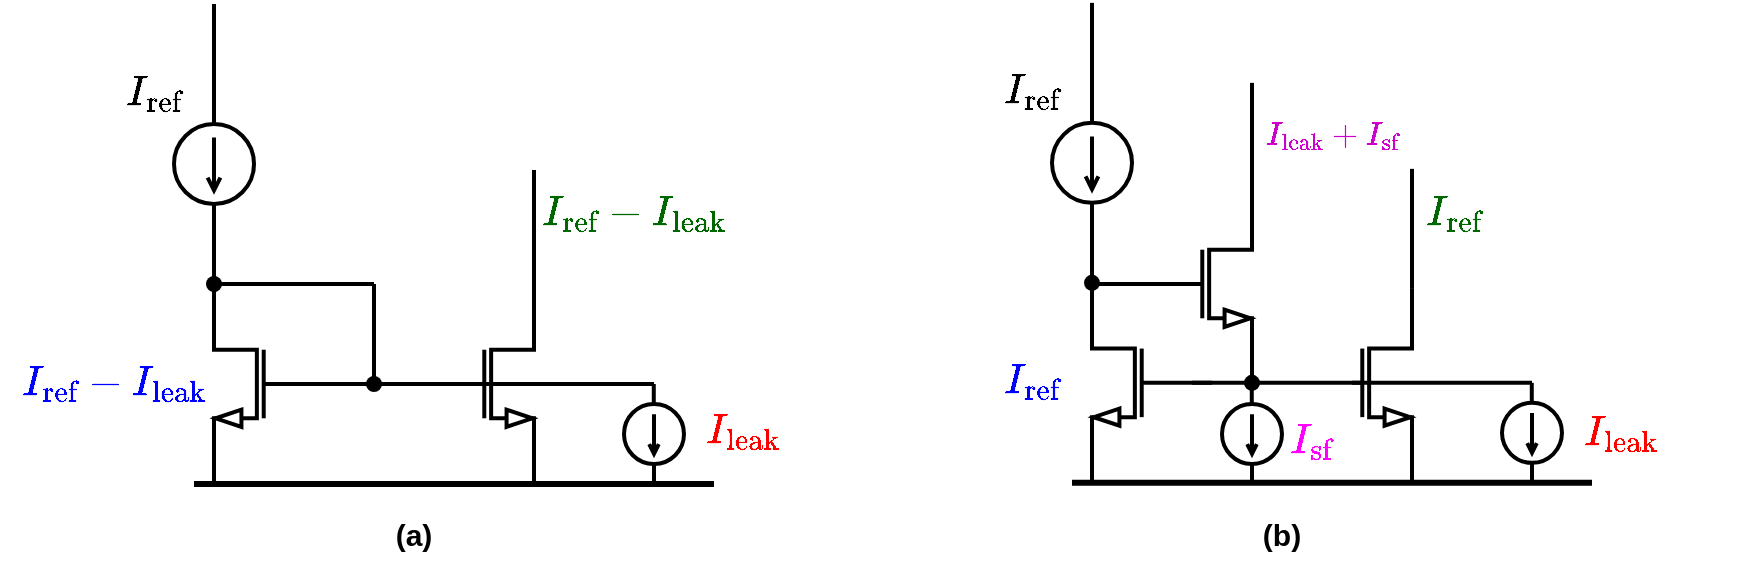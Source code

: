 <mxfile version="24.7.17">
  <diagram name="Page-1" id="-CErSVUspCgh4k0uHHSo">
    <mxGraphModel dx="1154" dy="685" grid="1" gridSize="10" guides="1" tooltips="1" connect="1" arrows="1" fold="1" page="1" pageScale="1" pageWidth="850" pageHeight="1100" math="1" shadow="0">
      <root>
        <mxCell id="0" />
        <mxCell id="1" parent="0" />
        <mxCell id="6nfeoU8okWl31p89dZ1C-1" value="" style="verticalLabelPosition=bottom;shadow=0;dashed=0;align=center;html=1;verticalAlign=top;shape=mxgraph.electrical.transistors.nmos;pointerEvents=1;strokeWidth=2;" vertex="1" parent="1">
          <mxGeometry x="300" y="350" width="60" height="100" as="geometry" />
        </mxCell>
        <mxCell id="6nfeoU8okWl31p89dZ1C-2" value="" style="verticalLabelPosition=bottom;shadow=0;dashed=0;align=center;html=1;verticalAlign=top;shape=mxgraph.electrical.transistors.nmos;pointerEvents=1;flipH=1;strokeWidth=2;" vertex="1" parent="1">
          <mxGeometry x="200" y="350" width="60" height="100" as="geometry" />
        </mxCell>
        <mxCell id="6nfeoU8okWl31p89dZ1C-3" value="" style="endArrow=none;html=1;rounded=0;entryX=0;entryY=0.5;entryDx=0;entryDy=0;entryPerimeter=0;strokeWidth=2;" edge="1" parent="1" target="6nfeoU8okWl31p89dZ1C-1">
          <mxGeometry width="50" height="50" relative="1" as="geometry">
            <mxPoint x="250" y="400" as="sourcePoint" />
            <mxPoint x="300" y="350" as="targetPoint" />
          </mxGeometry>
        </mxCell>
        <mxCell id="6nfeoU8okWl31p89dZ1C-4" value="" style="endArrow=none;html=1;rounded=0;exitDx=0;exitDy=0;exitPerimeter=0;strokeWidth=2;" edge="1" parent="1" source="6nfeoU8okWl31p89dZ1C-19">
          <mxGeometry width="50" height="50" relative="1" as="geometry">
            <mxPoint x="200" y="350" as="sourcePoint" />
            <mxPoint x="200" y="310" as="targetPoint" />
          </mxGeometry>
        </mxCell>
        <mxCell id="6nfeoU8okWl31p89dZ1C-6" value="" style="pointerEvents=1;verticalLabelPosition=bottom;shadow=0;dashed=0;align=center;html=1;verticalAlign=top;shape=mxgraph.electrical.signal_sources.source;aspect=fixed;points=[[0.5,0,0],[1,0.5,0],[0.5,1,0],[0,0.5,0]];elSignalType=dc2;strokeWidth=2;" vertex="1" parent="1">
          <mxGeometry x="180" y="270" width="40" height="40" as="geometry" />
        </mxCell>
        <mxCell id="6nfeoU8okWl31p89dZ1C-7" value="" style="endArrow=none;html=1;rounded=0;strokeWidth=2;" edge="1" parent="1">
          <mxGeometry width="50" height="50" relative="1" as="geometry">
            <mxPoint x="200" y="270" as="sourcePoint" />
            <mxPoint x="200" y="210" as="targetPoint" />
          </mxGeometry>
        </mxCell>
        <mxCell id="6nfeoU8okWl31p89dZ1C-8" value="" style="endArrow=none;html=1;rounded=0;strokeWidth=2;" edge="1" parent="1">
          <mxGeometry width="50" height="50" relative="1" as="geometry">
            <mxPoint x="200" y="350" as="sourcePoint" />
            <mxPoint x="280" y="350" as="targetPoint" />
          </mxGeometry>
        </mxCell>
        <mxCell id="6nfeoU8okWl31p89dZ1C-9" value="" style="endArrow=none;html=1;rounded=0;strokeWidth=2;" edge="1" parent="1">
          <mxGeometry width="50" height="50" relative="1" as="geometry">
            <mxPoint x="280" y="400" as="sourcePoint" />
            <mxPoint x="280" y="350" as="targetPoint" />
          </mxGeometry>
        </mxCell>
        <mxCell id="6nfeoU8okWl31p89dZ1C-10" value="" style="endArrow=none;html=1;rounded=0;strokeWidth=2;" edge="1" parent="1">
          <mxGeometry width="50" height="50" relative="1" as="geometry">
            <mxPoint x="360" y="353" as="sourcePoint" />
            <mxPoint x="360" y="293" as="targetPoint" />
          </mxGeometry>
        </mxCell>
        <mxCell id="6nfeoU8okWl31p89dZ1C-11" value="" style="endArrow=none;html=1;rounded=0;strokeWidth=3;" edge="1" parent="1">
          <mxGeometry width="50" height="50" relative="1" as="geometry">
            <mxPoint x="190" y="450" as="sourcePoint" />
            <mxPoint x="450" y="450" as="targetPoint" />
          </mxGeometry>
        </mxCell>
        <mxCell id="6nfeoU8okWl31p89dZ1C-12" value="" style="endArrow=none;html=1;rounded=0;strokeWidth=2;" edge="1" parent="1">
          <mxGeometry width="50" height="50" relative="1" as="geometry">
            <mxPoint x="360" y="450" as="sourcePoint" />
            <mxPoint x="360" y="430" as="targetPoint" />
          </mxGeometry>
        </mxCell>
        <mxCell id="6nfeoU8okWl31p89dZ1C-13" value="" style="endArrow=none;html=1;rounded=0;strokeWidth=2;" edge="1" parent="1">
          <mxGeometry width="50" height="50" relative="1" as="geometry">
            <mxPoint x="200" y="450" as="sourcePoint" />
            <mxPoint x="200" y="430" as="targetPoint" />
          </mxGeometry>
        </mxCell>
        <mxCell id="6nfeoU8okWl31p89dZ1C-14" value="" style="endArrow=none;html=1;rounded=0;strokeWidth=2;" edge="1" parent="1">
          <mxGeometry width="50" height="50" relative="1" as="geometry">
            <mxPoint x="330" y="400" as="sourcePoint" />
            <mxPoint x="420" y="400" as="targetPoint" />
          </mxGeometry>
        </mxCell>
        <mxCell id="6nfeoU8okWl31p89dZ1C-15" value="" style="pointerEvents=1;verticalLabelPosition=bottom;shadow=0;dashed=0;align=center;html=1;verticalAlign=top;shape=mxgraph.electrical.signal_sources.source;aspect=fixed;points=[[0.5,0,0],[1,0.5,0],[0.5,1,0],[0,0.5,0]];elSignalType=dc2;strokeWidth=2;" vertex="1" parent="1">
          <mxGeometry x="405" y="410" width="30" height="30" as="geometry" />
        </mxCell>
        <mxCell id="6nfeoU8okWl31p89dZ1C-16" value="" style="endArrow=none;html=1;rounded=0;strokeWidth=2;" edge="1" parent="1">
          <mxGeometry width="50" height="50" relative="1" as="geometry">
            <mxPoint x="420" y="450" as="sourcePoint" />
            <mxPoint x="420" y="440" as="targetPoint" />
          </mxGeometry>
        </mxCell>
        <mxCell id="6nfeoU8okWl31p89dZ1C-17" value="" style="endArrow=none;html=1;rounded=0;strokeWidth=2;" edge="1" parent="1">
          <mxGeometry width="50" height="50" relative="1" as="geometry">
            <mxPoint x="419.89" y="410" as="sourcePoint" />
            <mxPoint x="419.89" y="400" as="targetPoint" />
          </mxGeometry>
        </mxCell>
        <mxCell id="6nfeoU8okWl31p89dZ1C-18" value="" style="shape=waypoint;sketch=0;fillStyle=solid;size=6;pointerEvents=1;points=[];fillColor=none;resizable=0;rotatable=0;perimeter=centerPerimeter;snapToPoint=1;strokeWidth=2;" vertex="1" parent="1">
          <mxGeometry x="270" y="390" width="20" height="20" as="geometry" />
        </mxCell>
        <mxCell id="6nfeoU8okWl31p89dZ1C-20" value="" style="endArrow=none;html=1;rounded=0;exitX=0.999;exitY=0.016;exitDx=0;exitDy=0;exitPerimeter=0;strokeWidth=2;" edge="1" parent="1" source="6nfeoU8okWl31p89dZ1C-2" target="6nfeoU8okWl31p89dZ1C-19">
          <mxGeometry width="50" height="50" relative="1" as="geometry">
            <mxPoint x="200" y="354" as="sourcePoint" />
            <mxPoint x="200" y="310" as="targetPoint" />
          </mxGeometry>
        </mxCell>
        <mxCell id="6nfeoU8okWl31p89dZ1C-19" value="" style="shape=waypoint;sketch=0;fillStyle=solid;size=6;pointerEvents=1;points=[];fillColor=none;resizable=0;rotatable=0;perimeter=centerPerimeter;snapToPoint=1;strokeWidth=2;" vertex="1" parent="1">
          <mxGeometry x="190" y="340" width="20" height="20" as="geometry" />
        </mxCell>
        <mxCell id="6nfeoU8okWl31p89dZ1C-21" value="&lt;font style=&quot;font-size: 18px;&quot;&gt;$$I_\text{ref}$$&lt;/font&gt;" style="text;html=1;align=center;verticalAlign=middle;whiteSpace=wrap;rounded=0;strokeWidth=2;" vertex="1" parent="1">
          <mxGeometry x="140" y="240" width="60" height="30" as="geometry" />
        </mxCell>
        <mxCell id="6nfeoU8okWl31p89dZ1C-22" value="&lt;font color=&quot;#ff0000&quot; style=&quot;font-size: 18px;&quot;&gt;$$I_\text{leak}$$&lt;/font&gt;" style="text;html=1;align=center;verticalAlign=middle;whiteSpace=wrap;rounded=0;" vertex="1" parent="1">
          <mxGeometry x="435" y="409.43" width="60" height="30" as="geometry" />
        </mxCell>
        <mxCell id="6nfeoU8okWl31p89dZ1C-24" value="&lt;font color=&quot;#0000ff&quot; style=&quot;font-size: 18px;&quot;&gt;$$I_\text{ref}-I_\text{leak}$$&lt;/font&gt;" style="text;html=1;align=center;verticalAlign=middle;whiteSpace=wrap;rounded=0;strokeWidth=2;" vertex="1" parent="1">
          <mxGeometry x="120" y="385" width="60" height="30" as="geometry" />
        </mxCell>
        <mxCell id="6nfeoU8okWl31p89dZ1C-25" value="&lt;font color=&quot;#006600&quot; style=&quot;font-size: 18px;&quot;&gt;$$I_\text{ref}-I_\text{leak}$$&lt;/font&gt;" style="text;html=1;align=center;verticalAlign=middle;whiteSpace=wrap;rounded=0;strokeWidth=2;" vertex="1" parent="1">
          <mxGeometry x="380" y="300" width="60" height="30" as="geometry" />
        </mxCell>
        <mxCell id="6nfeoU8okWl31p89dZ1C-44" value="" style="verticalLabelPosition=bottom;shadow=0;dashed=0;align=center;html=1;verticalAlign=top;shape=mxgraph.electrical.transistors.nmos;pointerEvents=1;strokeWidth=2;" vertex="1" parent="1">
          <mxGeometry x="739" y="349.43" width="60" height="100" as="geometry" />
        </mxCell>
        <mxCell id="6nfeoU8okWl31p89dZ1C-45" value="" style="verticalLabelPosition=bottom;shadow=0;dashed=0;align=center;html=1;verticalAlign=top;shape=mxgraph.electrical.transistors.nmos;pointerEvents=1;flipH=1;strokeWidth=2;" vertex="1" parent="1">
          <mxGeometry x="639" y="349.43" width="60" height="100" as="geometry" />
        </mxCell>
        <mxCell id="6nfeoU8okWl31p89dZ1C-46" value="" style="endArrow=none;html=1;rounded=0;entryX=0;entryY=0.5;entryDx=0;entryDy=0;entryPerimeter=0;strokeWidth=2;" edge="1" parent="1" target="6nfeoU8okWl31p89dZ1C-44">
          <mxGeometry width="50" height="50" relative="1" as="geometry">
            <mxPoint x="689" y="399.43" as="sourcePoint" />
            <mxPoint x="739" y="349.43" as="targetPoint" />
          </mxGeometry>
        </mxCell>
        <mxCell id="6nfeoU8okWl31p89dZ1C-47" value="" style="endArrow=none;html=1;rounded=0;exitDx=0;exitDy=0;exitPerimeter=0;strokeWidth=2;" edge="1" parent="1" source="6nfeoU8okWl31p89dZ1C-62">
          <mxGeometry width="50" height="50" relative="1" as="geometry">
            <mxPoint x="639" y="349.43" as="sourcePoint" />
            <mxPoint x="639" y="309.43" as="targetPoint" />
          </mxGeometry>
        </mxCell>
        <mxCell id="6nfeoU8okWl31p89dZ1C-48" value="" style="pointerEvents=1;verticalLabelPosition=bottom;shadow=0;dashed=0;align=center;html=1;verticalAlign=top;shape=mxgraph.electrical.signal_sources.source;aspect=fixed;points=[[0.5,0,0],[1,0.5,0],[0.5,1,0],[0,0.5,0]];elSignalType=dc2;strokeWidth=2;" vertex="1" parent="1">
          <mxGeometry x="619" y="269.43" width="40" height="40" as="geometry" />
        </mxCell>
        <mxCell id="6nfeoU8okWl31p89dZ1C-49" value="" style="endArrow=none;html=1;rounded=0;strokeWidth=2;" edge="1" parent="1">
          <mxGeometry width="50" height="50" relative="1" as="geometry">
            <mxPoint x="639" y="269.43" as="sourcePoint" />
            <mxPoint x="639" y="209.43" as="targetPoint" />
          </mxGeometry>
        </mxCell>
        <mxCell id="6nfeoU8okWl31p89dZ1C-51" value="" style="endArrow=none;html=1;rounded=0;strokeWidth=2;" edge="1" parent="1">
          <mxGeometry width="50" height="50" relative="1" as="geometry">
            <mxPoint x="659" y="350" as="sourcePoint" />
            <mxPoint x="639" y="350" as="targetPoint" />
          </mxGeometry>
        </mxCell>
        <mxCell id="6nfeoU8okWl31p89dZ1C-52" value="" style="endArrow=none;html=1;rounded=0;strokeWidth=2;" edge="1" parent="1">
          <mxGeometry width="50" height="50" relative="1" as="geometry">
            <mxPoint x="799" y="352.43" as="sourcePoint" />
            <mxPoint x="799" y="292.43" as="targetPoint" />
          </mxGeometry>
        </mxCell>
        <mxCell id="6nfeoU8okWl31p89dZ1C-53" value="" style="endArrow=none;html=1;rounded=0;strokeWidth=3;" edge="1" parent="1">
          <mxGeometry width="50" height="50" relative="1" as="geometry">
            <mxPoint x="629" y="449.43" as="sourcePoint" />
            <mxPoint x="889" y="449.43" as="targetPoint" />
          </mxGeometry>
        </mxCell>
        <mxCell id="6nfeoU8okWl31p89dZ1C-54" value="" style="endArrow=none;html=1;rounded=0;strokeWidth=2;" edge="1" parent="1">
          <mxGeometry width="50" height="50" relative="1" as="geometry">
            <mxPoint x="799" y="449.43" as="sourcePoint" />
            <mxPoint x="799" y="429.43" as="targetPoint" />
          </mxGeometry>
        </mxCell>
        <mxCell id="6nfeoU8okWl31p89dZ1C-55" value="" style="endArrow=none;html=1;rounded=0;strokeWidth=2;" edge="1" parent="1">
          <mxGeometry width="50" height="50" relative="1" as="geometry">
            <mxPoint x="639" y="449.43" as="sourcePoint" />
            <mxPoint x="639" y="429.43" as="targetPoint" />
          </mxGeometry>
        </mxCell>
        <mxCell id="6nfeoU8okWl31p89dZ1C-56" value="" style="endArrow=none;html=1;rounded=0;strokeWidth=2;" edge="1" parent="1">
          <mxGeometry width="50" height="50" relative="1" as="geometry">
            <mxPoint x="769" y="399.43" as="sourcePoint" />
            <mxPoint x="859" y="399.43" as="targetPoint" />
          </mxGeometry>
        </mxCell>
        <mxCell id="6nfeoU8okWl31p89dZ1C-57" value="" style="pointerEvents=1;verticalLabelPosition=bottom;shadow=0;dashed=0;align=center;html=1;verticalAlign=top;shape=mxgraph.electrical.signal_sources.source;aspect=fixed;points=[[0.5,0,0],[1,0.5,0],[0.5,1,0],[0,0.5,0]];elSignalType=dc2;strokeWidth=2;" vertex="1" parent="1">
          <mxGeometry x="844" y="409.43" width="30" height="30" as="geometry" />
        </mxCell>
        <mxCell id="6nfeoU8okWl31p89dZ1C-58" value="" style="endArrow=none;html=1;rounded=0;strokeWidth=2;" edge="1" parent="1">
          <mxGeometry width="50" height="50" relative="1" as="geometry">
            <mxPoint x="859" y="449.43" as="sourcePoint" />
            <mxPoint x="859" y="439.43" as="targetPoint" />
          </mxGeometry>
        </mxCell>
        <mxCell id="6nfeoU8okWl31p89dZ1C-59" value="" style="endArrow=none;html=1;rounded=0;strokeWidth=2;" edge="1" parent="1">
          <mxGeometry width="50" height="50" relative="1" as="geometry">
            <mxPoint x="858.89" y="409.43" as="sourcePoint" />
            <mxPoint x="858.89" y="399.43" as="targetPoint" />
          </mxGeometry>
        </mxCell>
        <mxCell id="6nfeoU8okWl31p89dZ1C-60" value="" style="shape=waypoint;sketch=0;fillStyle=solid;size=6;pointerEvents=1;points=[];fillColor=none;resizable=0;rotatable=0;perimeter=centerPerimeter;snapToPoint=1;strokeWidth=2;" vertex="1" parent="1">
          <mxGeometry x="709" y="389.43" width="20" height="20" as="geometry" />
        </mxCell>
        <mxCell id="6nfeoU8okWl31p89dZ1C-61" value="" style="endArrow=none;html=1;rounded=0;exitX=0.999;exitY=0.016;exitDx=0;exitDy=0;exitPerimeter=0;strokeWidth=2;" edge="1" parent="1" source="6nfeoU8okWl31p89dZ1C-45" target="6nfeoU8okWl31p89dZ1C-62">
          <mxGeometry width="50" height="50" relative="1" as="geometry">
            <mxPoint x="639" y="353.43" as="sourcePoint" />
            <mxPoint x="639" y="309.43" as="targetPoint" />
          </mxGeometry>
        </mxCell>
        <mxCell id="6nfeoU8okWl31p89dZ1C-62" value="" style="shape=waypoint;sketch=0;fillStyle=solid;size=6;pointerEvents=1;points=[];fillColor=none;resizable=0;rotatable=0;perimeter=centerPerimeter;snapToPoint=1;strokeWidth=2;" vertex="1" parent="1">
          <mxGeometry x="629" y="339.43" width="20" height="20" as="geometry" />
        </mxCell>
        <mxCell id="6nfeoU8okWl31p89dZ1C-63" value="&lt;font style=&quot;font-size: 18px;&quot;&gt;$$I_\text{ref}$$&lt;/font&gt;" style="text;html=1;align=center;verticalAlign=middle;whiteSpace=wrap;rounded=0;strokeWidth=2;" vertex="1" parent="1">
          <mxGeometry x="579" y="239.43" width="60" height="30" as="geometry" />
        </mxCell>
        <mxCell id="6nfeoU8okWl31p89dZ1C-64" value="&lt;font color=&quot;#ff0000&quot; style=&quot;font-size: 18px;&quot;&gt;$$I_\text{leak}$$&lt;/font&gt;" style="text;html=1;align=center;verticalAlign=middle;whiteSpace=wrap;rounded=0;" vertex="1" parent="1">
          <mxGeometry x="874" y="410" width="60" height="30" as="geometry" />
        </mxCell>
        <mxCell id="6nfeoU8okWl31p89dZ1C-65" value="&lt;font color=&quot;#0000ff&quot; style=&quot;font-size: 18px;&quot;&gt;$$I_\text{ref}$$&lt;/font&gt;" style="text;html=1;align=center;verticalAlign=middle;whiteSpace=wrap;rounded=0;strokeWidth=2;" vertex="1" parent="1">
          <mxGeometry x="579" y="384.43" width="60" height="30" as="geometry" />
        </mxCell>
        <mxCell id="6nfeoU8okWl31p89dZ1C-66" value="&lt;font color=&quot;#006600&quot; style=&quot;font-size: 18px;&quot;&gt;$$I_\text{ref}$$&lt;/font&gt;" style="text;html=1;align=center;verticalAlign=middle;whiteSpace=wrap;rounded=0;strokeWidth=2;" vertex="1" parent="1">
          <mxGeometry x="790" y="300" width="60" height="30" as="geometry" />
        </mxCell>
        <mxCell id="6nfeoU8okWl31p89dZ1C-67" value="" style="verticalLabelPosition=bottom;shadow=0;dashed=0;align=center;html=1;verticalAlign=top;shape=mxgraph.electrical.transistors.nmos;pointerEvents=1;flipH=0;strokeWidth=2;" vertex="1" parent="1">
          <mxGeometry x="659" y="300" width="60" height="100" as="geometry" />
        </mxCell>
        <mxCell id="6nfeoU8okWl31p89dZ1C-69" value="" style="pointerEvents=1;verticalLabelPosition=bottom;shadow=0;dashed=0;align=center;html=1;verticalAlign=top;shape=mxgraph.electrical.signal_sources.source;aspect=fixed;points=[[0.5,0,0],[1,0.5,0],[0.5,1,0],[0,0.5,0]];elSignalType=dc2;strokeWidth=2;" vertex="1" parent="1">
          <mxGeometry x="704" y="410" width="30" height="30" as="geometry" />
        </mxCell>
        <mxCell id="6nfeoU8okWl31p89dZ1C-70" value="" style="endArrow=none;html=1;rounded=0;strokeWidth=2;" edge="1" parent="1">
          <mxGeometry width="50" height="50" relative="1" as="geometry">
            <mxPoint x="719" y="450" as="sourcePoint" />
            <mxPoint x="719" y="440" as="targetPoint" />
          </mxGeometry>
        </mxCell>
        <mxCell id="6nfeoU8okWl31p89dZ1C-71" value="" style="endArrow=none;html=1;rounded=0;strokeWidth=2;" edge="1" parent="1">
          <mxGeometry width="50" height="50" relative="1" as="geometry">
            <mxPoint x="718.89" y="410" as="sourcePoint" />
            <mxPoint x="718.89" y="400" as="targetPoint" />
          </mxGeometry>
        </mxCell>
        <mxCell id="6nfeoU8okWl31p89dZ1C-72" value="&lt;font color=&quot;#ff00ff&quot; style=&quot;font-size: 18px;&quot;&gt;$$I_\text{sf}$$&lt;/font&gt;" style="text;html=1;align=center;verticalAlign=middle;whiteSpace=wrap;rounded=0;" vertex="1" parent="1">
          <mxGeometry x="719" y="414.43" width="60" height="30" as="geometry" />
        </mxCell>
        <mxCell id="6nfeoU8okWl31p89dZ1C-73" value="" style="endArrow=none;html=1;rounded=0;strokeWidth=2;" edge="1" parent="1">
          <mxGeometry width="50" height="50" relative="1" as="geometry">
            <mxPoint x="719" y="309.43" as="sourcePoint" />
            <mxPoint x="719" y="249.43" as="targetPoint" />
          </mxGeometry>
        </mxCell>
        <mxCell id="6nfeoU8okWl31p89dZ1C-74" value="&lt;font color=&quot;#cc00cc&quot; style=&quot;font-size: 14px;&quot;&gt;$$I_\text{leak}+I_\text{sf}$$&lt;/font&gt;" style="text;html=1;align=center;verticalAlign=middle;whiteSpace=wrap;rounded=0;strokeWidth=2;" vertex="1" parent="1">
          <mxGeometry x="729" y="260" width="60" height="30" as="geometry" />
        </mxCell>
        <mxCell id="6nfeoU8okWl31p89dZ1C-76" value="&lt;font style=&quot;font-size: 15px;&quot;&gt;&lt;b&gt;(a)&lt;/b&gt;&lt;/font&gt;" style="text;html=1;align=center;verticalAlign=middle;whiteSpace=wrap;rounded=0;" vertex="1" parent="1">
          <mxGeometry x="270" y="460" width="60" height="30" as="geometry" />
        </mxCell>
        <mxCell id="6nfeoU8okWl31p89dZ1C-77" value="&lt;font style=&quot;font-size: 15px;&quot;&gt;&lt;b&gt;(b)&lt;/b&gt;&lt;/font&gt;" style="text;html=1;align=center;verticalAlign=middle;whiteSpace=wrap;rounded=0;" vertex="1" parent="1">
          <mxGeometry x="704" y="460" width="60" height="30" as="geometry" />
        </mxCell>
      </root>
    </mxGraphModel>
  </diagram>
</mxfile>
